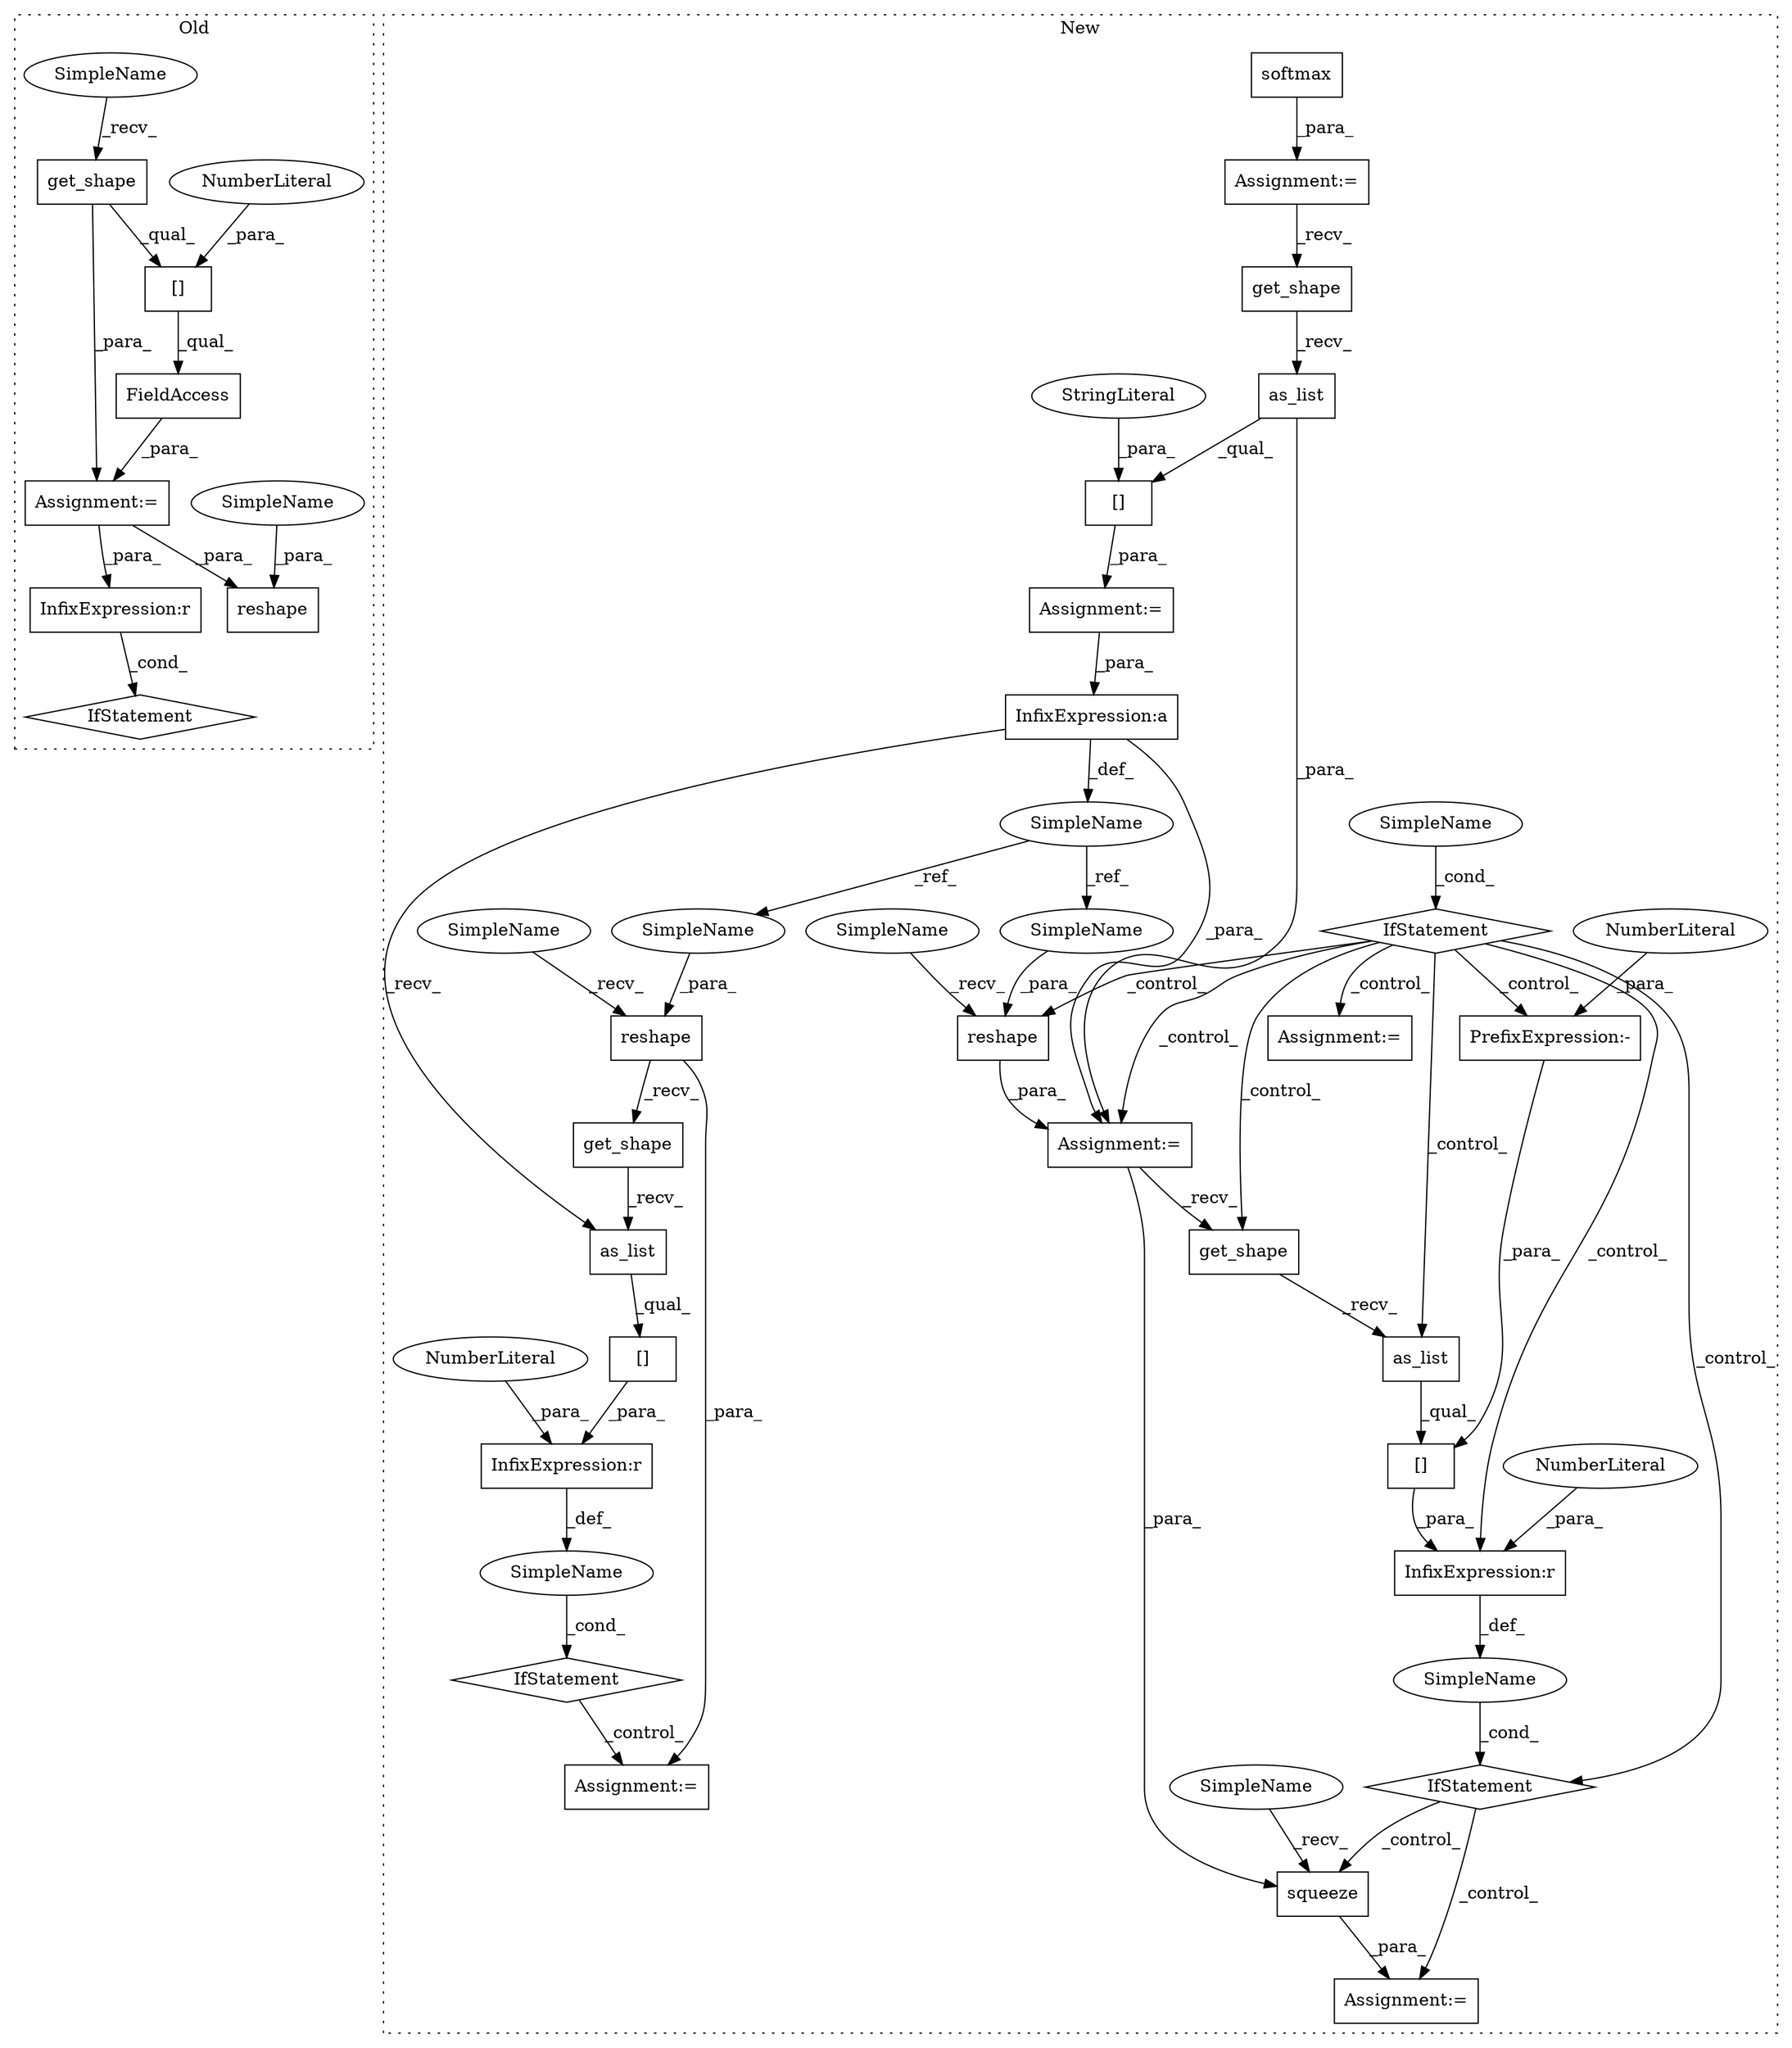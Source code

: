 digraph G {
subgraph cluster0 {
1 [label="get_shape" a="32" s="1697" l="11" shape="box"];
7 [label="FieldAccess" a="22" s="1684" l="33" shape="box"];
9 [label="IfStatement" a="25" s="2638" l="3" shape="diamond"];
19 [label="[]" a="2" s="1684,1710" l="25,1" shape="box"];
20 [label="NumberLiteral" a="34" s="1709" l="1" shape="ellipse"];
25 [label="reshape" a="32" s="1749,1794" l="8,1" shape="box"];
32 [label="InfixExpression:r" a="27" s="2629" l="4" shape="box"];
40 [label="Assignment:=" a="7" s="1683" l="1" shape="box"];
43 [label="SimpleName" a="42" s="1757" l="12" shape="ellipse"];
44 [label="SimpleName" a="42" s="1684" l="12" shape="ellipse"];
label = "Old";
style="dotted";
}
subgraph cluster1 {
2 [label="get_shape" a="32" s="2344" l="11" shape="box"];
3 [label="squeeze" a="32" s="2856,2875" l="8,1" shape="box"];
4 [label="SimpleName" a="42" s="" l="" shape="ellipse"];
5 [label="PrefixExpression:-" a="38" s="2810" l="1" shape="box"];
6 [label="softmax" a="32" s="2284,2298" l="8,1" shape="box"];
8 [label="IfStatement" a="25" s="2667,2689" l="4,2" shape="diamond"];
10 [label="SimpleName" a="42" s="" l="" shape="ellipse"];
11 [label="Assignment:=" a="7" s="2844" l="1" shape="box"];
12 [label="IfStatement" a="25" s="2526,2575" l="4,2" shape="diamond"];
13 [label="SimpleName" a="42" s="" l="" shape="ellipse"];
14 [label="Assignment:=" a="7" s="2605" l="1" shape="box"];
15 [label="IfStatement" a="25" s="2775,2818" l="4,2" shape="diamond"];
16 [label="reshape" a="32" s="2725,2760" l="8,1" shape="box"];
17 [label="InfixExpression:a" a="27" s="2421" l="3" shape="box"];
18 [label="[]" a="2" s="2337,2384" l="29,1" shape="box"];
21 [label="NumberLiteral" a="34" s="2811" l="1" shape="ellipse"];
22 [label="[]" a="2" s="2530,2569" l="37,1" shape="box"];
23 [label="get_shape" a="32" s="2788" l="11" shape="box"];
24 [label="[]" a="2" s="2779,2812" l="31,1" shape="box"];
26 [label="get_shape" a="32" s="2545" l="11" shape="box"];
27 [label="reshape" a="32" s="2476,2513" l="8,1" shape="box"];
28 [label="SimpleName" a="42" s="2397" l="9" shape="ellipse"];
29 [label="as_list" a="32" s="2356" l="9" shape="box"];
30 [label="StringLiteral" a="45" s="2366" l="18" shape="ellipse"];
31 [label="as_list" a="32" s="2557" l="9" shape="box"];
33 [label="InfixExpression:r" a="27" s="2570" l="4" shape="box"];
34 [label="NumberLiteral" a="34" s="2574" l="1" shape="ellipse"];
35 [label="as_list" a="32" s="2800" l="9" shape="box"];
36 [label="InfixExpression:r" a="27" s="2813" l="4" shape="box"];
37 [label="NumberLiteral" a="34" s="2817" l="1" shape="ellipse"];
38 [label="Assignment:=" a="7" s="2269" l="1" shape="box"];
39 [label="Assignment:=" a="7" s="2932" l="1" shape="box"];
41 [label="Assignment:=" a="7" s="2336" l="1" shape="box"];
42 [label="Assignment:=" a="7" s="2713" l="1" shape="box"];
45 [label="SimpleName" a="42" s="2714" l="10" shape="ellipse"];
46 [label="SimpleName" a="42" s="2465" l="10" shape="ellipse"];
47 [label="SimpleName" a="42" s="2845" l="10" shape="ellipse"];
48 [label="SimpleName" a="42" s="2751" l="9" shape="ellipse"];
49 [label="SimpleName" a="42" s="2504" l="9" shape="ellipse"];
label = "New";
style="dotted";
}
1 -> 19 [label="_qual_"];
1 -> 40 [label="_para_"];
2 -> 29 [label="_recv_"];
3 -> 11 [label="_para_"];
4 -> 8 [label="_cond_"];
5 -> 24 [label="_para_"];
6 -> 38 [label="_para_"];
7 -> 40 [label="_para_"];
8 -> 36 [label="_control_"];
8 -> 16 [label="_control_"];
8 -> 5 [label="_control_"];
8 -> 42 [label="_control_"];
8 -> 39 [label="_control_"];
8 -> 23 [label="_control_"];
8 -> 15 [label="_control_"];
8 -> 35 [label="_control_"];
10 -> 15 [label="_cond_"];
12 -> 14 [label="_control_"];
13 -> 12 [label="_cond_"];
15 -> 11 [label="_control_"];
15 -> 3 [label="_control_"];
16 -> 42 [label="_para_"];
17 -> 28 [label="_def_"];
17 -> 42 [label="_para_"];
17 -> 31 [label="_recv_"];
18 -> 41 [label="_para_"];
19 -> 7 [label="_qual_"];
20 -> 19 [label="_para_"];
21 -> 5 [label="_para_"];
22 -> 33 [label="_para_"];
23 -> 35 [label="_recv_"];
24 -> 36 [label="_para_"];
26 -> 31 [label="_recv_"];
27 -> 26 [label="_recv_"];
27 -> 14 [label="_para_"];
28 -> 48 [label="_ref_"];
28 -> 49 [label="_ref_"];
29 -> 42 [label="_para_"];
29 -> 18 [label="_qual_"];
30 -> 18 [label="_para_"];
31 -> 22 [label="_qual_"];
32 -> 9 [label="_cond_"];
33 -> 13 [label="_def_"];
34 -> 33 [label="_para_"];
35 -> 24 [label="_qual_"];
36 -> 10 [label="_def_"];
37 -> 36 [label="_para_"];
38 -> 2 [label="_recv_"];
40 -> 25 [label="_para_"];
40 -> 32 [label="_para_"];
41 -> 17 [label="_para_"];
42 -> 23 [label="_recv_"];
42 -> 3 [label="_para_"];
43 -> 25 [label="_para_"];
44 -> 1 [label="_recv_"];
45 -> 16 [label="_recv_"];
46 -> 27 [label="_recv_"];
47 -> 3 [label="_recv_"];
48 -> 16 [label="_para_"];
49 -> 27 [label="_para_"];
}